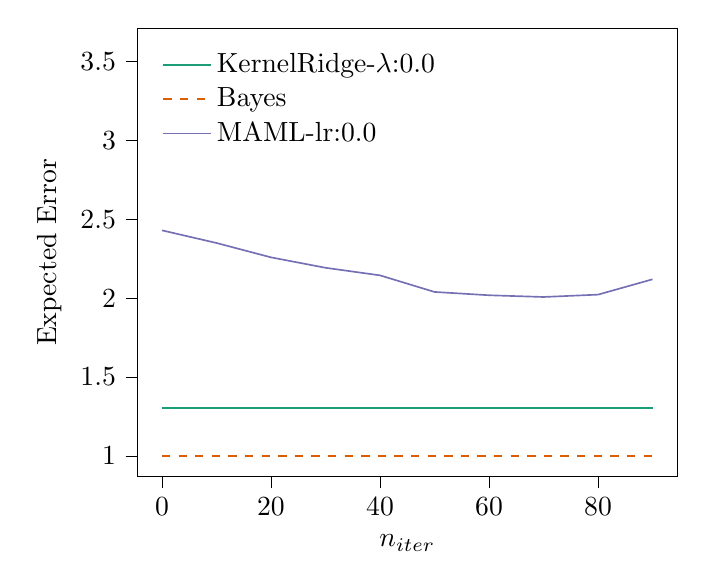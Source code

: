 % This file was created with tikzplotlib v0.10.1.
\begin{tikzpicture}

\definecolor{chocolate217952}{RGB}{217,95,2}
\definecolor{darkcyan27158119}{RGB}{27,158,119}
\definecolor{darkgray176}{RGB}{176,176,176}
\definecolor{deeppink23141138}{RGB}{231,41,138}
\definecolor{lightslategray117112179}{RGB}{117,112,179}

\begin{axis}[
legend cell align={left},
legend style={
  fill opacity=0.8,
  draw opacity=1,
  text opacity=1,
  at={(0.03,0.97)},
  anchor=north west,
  draw=none
},
tick align=outside,
tick pos=left,
x grid style={darkgray176},
xlabel={\(\displaystyle n_{iter}\)},
xmin=-4.5, xmax=94.5,
xtick style={color=black},
y grid style={darkgray176},
ylabel={Expected Error},
ymin=0.87, ymax=3.709,
ytick style={color=black}
]
\addplot [semithick, darkcyan27158119]
table {%
0 1.306
10 1.306
20 1.306
30 1.306
40 1.306
50 1.306
60 1.306
70 1.306
80 1.306
90 1.306
};
\addlegendentry{KernelRidge-$\lambda$:0.0}
\addplot [semithick, chocolate217952, dashed]
table {%
0 0.999
10 0.999
20 0.999
30 0.999
40 0.999
50 0.999
60 0.999
70 0.999
80 0.999
90 0.999
};
\addlegendentry{Bayes}
\addplot [semithick, lightslategray117112179]
table {%
0 2.429
10 2.349
20 2.258
30 2.192
40 2.144
50 2.039
60 2.018
70 2.007
80 2.022
90 2.119
};
\addlegendentry{MAML-lr:0.0}

\end{axis}

\end{tikzpicture}
